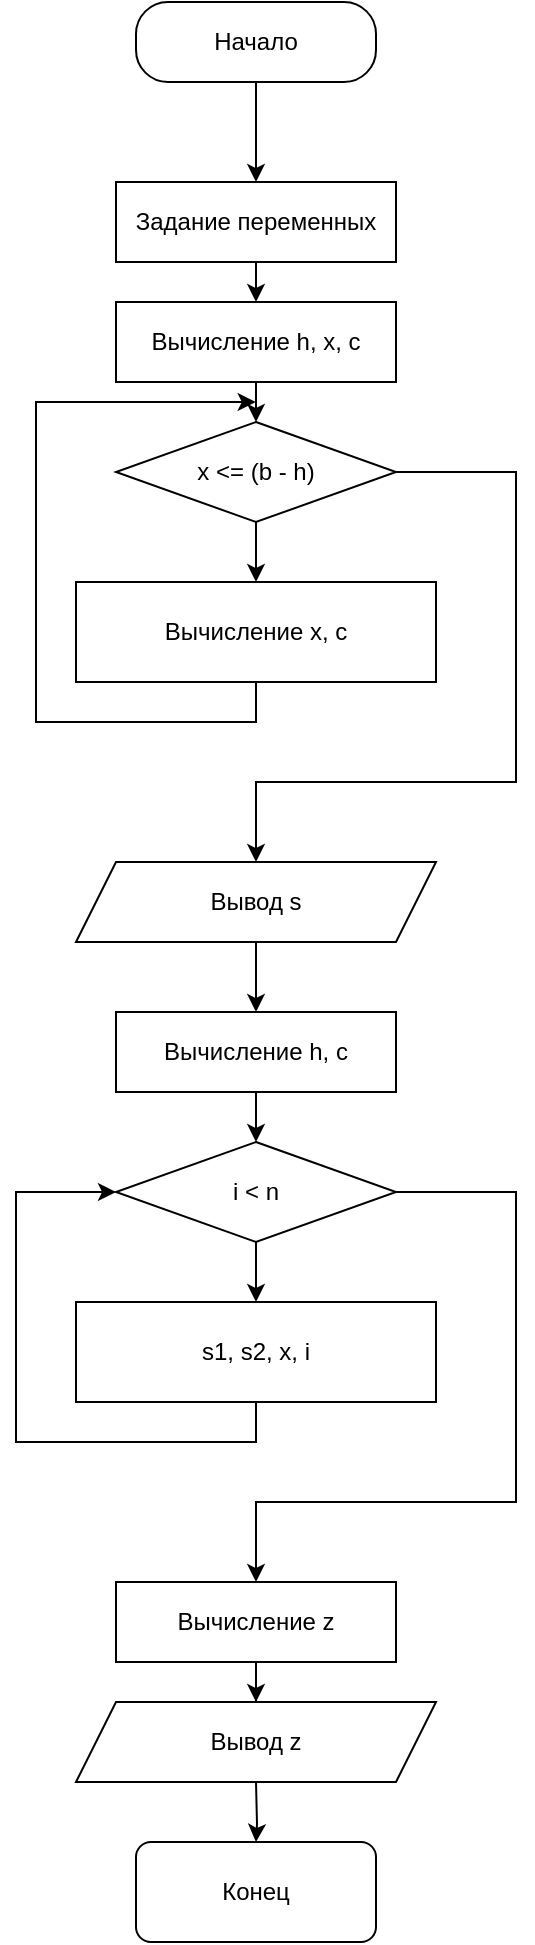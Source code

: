 <mxfile version="13.7.9" type="device" pages="2"><diagram id="C5RBs43oDa-KdzZeNtuy" name="Page-1"><mxGraphModel dx="706" dy="408" grid="1" gridSize="10" guides="1" tooltips="1" connect="1" arrows="1" fold="1" page="1" pageScale="1" pageWidth="827" pageHeight="1169" math="0" shadow="0"><root><mxCell id="WIyWlLk6GJQsqaUBKTNV-0"/><mxCell id="WIyWlLk6GJQsqaUBKTNV-1" parent="WIyWlLk6GJQsqaUBKTNV-0"/><mxCell id="KgKaX0tHlbDSTN3vhKt4-0" style="edgeStyle=orthogonalEdgeStyle;rounded=0;orthogonalLoop=1;jettySize=auto;html=1;exitX=0.5;exitY=1;exitDx=0;exitDy=0;entryX=0.5;entryY=0;entryDx=0;entryDy=0;" parent="WIyWlLk6GJQsqaUBKTNV-1" source="KgKaX0tHlbDSTN3vhKt4-1" target="KgKaX0tHlbDSTN3vhKt4-3" edge="1"><mxGeometry relative="1" as="geometry"/></mxCell><mxCell id="KgKaX0tHlbDSTN3vhKt4-1" value="Начало" style="rounded=1;whiteSpace=wrap;html=1;fontSize=12;glass=0;strokeWidth=1;shadow=0;arcSize=40;" parent="WIyWlLk6GJQsqaUBKTNV-1" vertex="1"><mxGeometry x="210" y="40" width="120" height="40" as="geometry"/></mxCell><mxCell id="KgKaX0tHlbDSTN3vhKt4-2" style="edgeStyle=orthogonalEdgeStyle;rounded=0;orthogonalLoop=1;jettySize=auto;html=1;exitX=0.5;exitY=1;exitDx=0;exitDy=0;entryX=0.5;entryY=0;entryDx=0;entryDy=0;" parent="WIyWlLk6GJQsqaUBKTNV-1" source="KgKaX0tHlbDSTN3vhKt4-3" target="KgKaX0tHlbDSTN3vhKt4-5" edge="1"><mxGeometry relative="1" as="geometry"/></mxCell><mxCell id="KgKaX0tHlbDSTN3vhKt4-3" value="Задание переменных" style="rounded=0;whiteSpace=wrap;html=1;" parent="WIyWlLk6GJQsqaUBKTNV-1" vertex="1"><mxGeometry x="200" y="130" width="140" height="40" as="geometry"/></mxCell><mxCell id="KgKaX0tHlbDSTN3vhKt4-4" style="edgeStyle=orthogonalEdgeStyle;rounded=0;orthogonalLoop=1;jettySize=auto;html=1;exitX=0.5;exitY=1;exitDx=0;exitDy=0;entryX=0.5;entryY=0;entryDx=0;entryDy=0;" parent="WIyWlLk6GJQsqaUBKTNV-1" source="KgKaX0tHlbDSTN3vhKt4-5" edge="1"><mxGeometry relative="1" as="geometry"><mxPoint x="270" y="250" as="targetPoint"/></mxGeometry></mxCell><mxCell id="KgKaX0tHlbDSTN3vhKt4-5" value="Вычисление h, x, c" style="rounded=0;whiteSpace=wrap;html=1;" parent="WIyWlLk6GJQsqaUBKTNV-1" vertex="1"><mxGeometry x="200" y="190" width="140" height="40" as="geometry"/></mxCell><mxCell id="KgKaX0tHlbDSTN3vhKt4-11" value="Конец" style="rounded=1;whiteSpace=wrap;html=1;" parent="WIyWlLk6GJQsqaUBKTNV-1" vertex="1"><mxGeometry x="210" y="960" width="120" height="50" as="geometry"/></mxCell><mxCell id="KgKaX0tHlbDSTN3vhKt4-23" style="edgeStyle=orthogonalEdgeStyle;rounded=0;orthogonalLoop=1;jettySize=auto;html=1;exitX=0.5;exitY=1;exitDx=0;exitDy=0;" parent="WIyWlLk6GJQsqaUBKTNV-1" target="KgKaX0tHlbDSTN3vhKt4-11" edge="1"><mxGeometry relative="1" as="geometry"><mxPoint x="270" y="930" as="sourcePoint"/></mxGeometry></mxCell><mxCell id="KgKaX0tHlbDSTN3vhKt4-30" style="edgeStyle=orthogonalEdgeStyle;rounded=0;orthogonalLoop=1;jettySize=auto;html=1;exitX=0.5;exitY=1;exitDx=0;exitDy=0;entryX=0.5;entryY=0;entryDx=0;entryDy=0;" parent="WIyWlLk6GJQsqaUBKTNV-1" source="KgKaX0tHlbDSTN3vhKt4-26" target="KgKaX0tHlbDSTN3vhKt4-27" edge="1"><mxGeometry relative="1" as="geometry"/></mxCell><mxCell id="KgKaX0tHlbDSTN3vhKt4-32" style="edgeStyle=orthogonalEdgeStyle;rounded=0;orthogonalLoop=1;jettySize=auto;html=1;exitX=1;exitY=0.5;exitDx=0;exitDy=0;entryX=0.5;entryY=0;entryDx=0;entryDy=0;" parent="WIyWlLk6GJQsqaUBKTNV-1" source="KgKaX0tHlbDSTN3vhKt4-26" edge="1"><mxGeometry relative="1" as="geometry"><mxPoint x="270" y="470" as="targetPoint"/><Array as="points"><mxPoint x="400" y="275"/><mxPoint x="400" y="430"/><mxPoint x="270" y="430"/></Array></mxGeometry></mxCell><mxCell id="KgKaX0tHlbDSTN3vhKt4-26" value="x &amp;lt;= (b - h)" style="rhombus;whiteSpace=wrap;html=1;" parent="WIyWlLk6GJQsqaUBKTNV-1" vertex="1"><mxGeometry x="200" y="250" width="140" height="50" as="geometry"/></mxCell><mxCell id="qTA3LuUP5K-LwDIEFDkH-0" style="edgeStyle=orthogonalEdgeStyle;rounded=0;orthogonalLoop=1;jettySize=auto;html=1;exitX=0.5;exitY=1;exitDx=0;exitDy=0;" edge="1" parent="WIyWlLk6GJQsqaUBKTNV-1" source="KgKaX0tHlbDSTN3vhKt4-27"><mxGeometry relative="1" as="geometry"><mxPoint x="269.862" y="240" as="targetPoint"/><Array as="points"><mxPoint x="270" y="400"/><mxPoint x="160" y="400"/><mxPoint x="160" y="240"/></Array></mxGeometry></mxCell><mxCell id="KgKaX0tHlbDSTN3vhKt4-27" value="Вычисление x, c" style="rounded=0;whiteSpace=wrap;html=1;" parent="WIyWlLk6GJQsqaUBKTNV-1" vertex="1"><mxGeometry x="180" y="330" width="180" height="50" as="geometry"/></mxCell><mxCell id="KgKaX0tHlbDSTN3vhKt4-43" style="edgeStyle=orthogonalEdgeStyle;rounded=0;orthogonalLoop=1;jettySize=auto;html=1;exitX=0.5;exitY=1;exitDx=0;exitDy=0;entryX=0.5;entryY=0;entryDx=0;entryDy=0;" parent="WIyWlLk6GJQsqaUBKTNV-1" source="KgKaX0tHlbDSTN3vhKt4-34" target="KgKaX0tHlbDSTN3vhKt4-42" edge="1"><mxGeometry relative="1" as="geometry"/></mxCell><mxCell id="KgKaX0tHlbDSTN3vhKt4-34" value="Вывод s" style="shape=parallelogram;perimeter=parallelogramPerimeter;whiteSpace=wrap;html=1;fixedSize=1;" parent="WIyWlLk6GJQsqaUBKTNV-1" vertex="1"><mxGeometry x="180" y="470" width="180" height="40" as="geometry"/></mxCell><mxCell id="KgKaX0tHlbDSTN3vhKt4-35" style="edgeStyle=orthogonalEdgeStyle;rounded=0;orthogonalLoop=1;jettySize=auto;html=1;exitX=0.5;exitY=1;exitDx=0;exitDy=0;entryX=0.5;entryY=0;entryDx=0;entryDy=0;" parent="WIyWlLk6GJQsqaUBKTNV-1" source="KgKaX0tHlbDSTN3vhKt4-37" target="KgKaX0tHlbDSTN3vhKt4-39" edge="1"><mxGeometry relative="1" as="geometry"/></mxCell><mxCell id="KgKaX0tHlbDSTN3vhKt4-36" style="edgeStyle=orthogonalEdgeStyle;rounded=0;orthogonalLoop=1;jettySize=auto;html=1;exitX=1;exitY=0.5;exitDx=0;exitDy=0;entryX=0.5;entryY=0;entryDx=0;entryDy=0;" parent="WIyWlLk6GJQsqaUBKTNV-1" source="KgKaX0tHlbDSTN3vhKt4-37" edge="1"><mxGeometry relative="1" as="geometry"><mxPoint x="270" y="830" as="targetPoint"/><Array as="points"><mxPoint x="400" y="635"/><mxPoint x="400" y="790"/><mxPoint x="270" y="790"/></Array></mxGeometry></mxCell><mxCell id="KgKaX0tHlbDSTN3vhKt4-37" value="i &amp;lt; n" style="rhombus;whiteSpace=wrap;html=1;" parent="WIyWlLk6GJQsqaUBKTNV-1" vertex="1"><mxGeometry x="200" y="610" width="140" height="50" as="geometry"/></mxCell><mxCell id="KgKaX0tHlbDSTN3vhKt4-38" style="edgeStyle=orthogonalEdgeStyle;rounded=0;orthogonalLoop=1;jettySize=auto;html=1;exitX=0.5;exitY=1;exitDx=0;exitDy=0;entryX=0;entryY=0.5;entryDx=0;entryDy=0;" parent="WIyWlLk6GJQsqaUBKTNV-1" source="KgKaX0tHlbDSTN3vhKt4-39" target="KgKaX0tHlbDSTN3vhKt4-37" edge="1"><mxGeometry relative="1" as="geometry"><Array as="points"><mxPoint x="270" y="760"/><mxPoint x="150" y="760"/><mxPoint x="150" y="635"/></Array></mxGeometry></mxCell><mxCell id="KgKaX0tHlbDSTN3vhKt4-39" value="s1, s2, x, i" style="rounded=0;whiteSpace=wrap;html=1;" parent="WIyWlLk6GJQsqaUBKTNV-1" vertex="1"><mxGeometry x="180" y="690" width="180" height="50" as="geometry"/></mxCell><mxCell id="KgKaX0tHlbDSTN3vhKt4-44" style="edgeStyle=orthogonalEdgeStyle;rounded=0;orthogonalLoop=1;jettySize=auto;html=1;exitX=0.5;exitY=1;exitDx=0;exitDy=0;entryX=0.5;entryY=0;entryDx=0;entryDy=0;" parent="WIyWlLk6GJQsqaUBKTNV-1" source="KgKaX0tHlbDSTN3vhKt4-42" target="KgKaX0tHlbDSTN3vhKt4-37" edge="1"><mxGeometry relative="1" as="geometry"/></mxCell><mxCell id="KgKaX0tHlbDSTN3vhKt4-42" value="Вычисление h, c" style="rounded=0;whiteSpace=wrap;html=1;" parent="WIyWlLk6GJQsqaUBKTNV-1" vertex="1"><mxGeometry x="200" y="545" width="140" height="40" as="geometry"/></mxCell><mxCell id="KgKaX0tHlbDSTN3vhKt4-47" style="edgeStyle=orthogonalEdgeStyle;rounded=0;orthogonalLoop=1;jettySize=auto;html=1;exitX=0.5;exitY=1;exitDx=0;exitDy=0;" parent="WIyWlLk6GJQsqaUBKTNV-1" source="KgKaX0tHlbDSTN3vhKt4-45" target="KgKaX0tHlbDSTN3vhKt4-46" edge="1"><mxGeometry relative="1" as="geometry"/></mxCell><mxCell id="KgKaX0tHlbDSTN3vhKt4-45" value="Вычисление z" style="rounded=0;whiteSpace=wrap;html=1;" parent="WIyWlLk6GJQsqaUBKTNV-1" vertex="1"><mxGeometry x="200" y="830" width="140" height="40" as="geometry"/></mxCell><mxCell id="KgKaX0tHlbDSTN3vhKt4-46" value="Вывод z" style="shape=parallelogram;perimeter=parallelogramPerimeter;whiteSpace=wrap;html=1;fixedSize=1;" parent="WIyWlLk6GJQsqaUBKTNV-1" vertex="1"><mxGeometry x="180" y="890" width="180" height="40" as="geometry"/></mxCell></root></mxGraphModel></diagram><diagram id="z96ca8tXJSkmGW3gj5hB" name="Страница 2"><mxGraphModel dx="1851" dy="592" grid="1" gridSize="10" guides="1" tooltips="1" connect="1" arrows="1" fold="1" page="1" pageScale="1" pageWidth="827" pageHeight="1169" math="0" shadow="0"><root><mxCell id="DxY8And_FMbXWEw6TL_3-0"/><mxCell id="DxY8And_FMbXWEw6TL_3-1" parent="DxY8And_FMbXWEw6TL_3-0"/><mxCell id="uXRw4uNYRFUVODU_zRel-0" style="edgeStyle=orthogonalEdgeStyle;rounded=0;orthogonalLoop=1;jettySize=auto;html=1;exitX=0.5;exitY=1;exitDx=0;exitDy=0;entryX=0.5;entryY=0;entryDx=0;entryDy=0;" parent="DxY8And_FMbXWEw6TL_3-1" source="uXRw4uNYRFUVODU_zRel-1" target="uXRw4uNYRFUVODU_zRel-3" edge="1"><mxGeometry relative="1" as="geometry"/></mxCell><mxCell id="uXRw4uNYRFUVODU_zRel-1" value="Начало" style="rounded=1;whiteSpace=wrap;html=1;fontSize=12;glass=0;strokeWidth=1;shadow=0;arcSize=40;" parent="DxY8And_FMbXWEw6TL_3-1" vertex="1"><mxGeometry x="210" y="40" width="120" height="40" as="geometry"/></mxCell><mxCell id="uXRw4uNYRFUVODU_zRel-2" style="edgeStyle=orthogonalEdgeStyle;rounded=0;orthogonalLoop=1;jettySize=auto;html=1;exitX=0.5;exitY=1;exitDx=0;exitDy=0;entryX=0.5;entryY=0;entryDx=0;entryDy=0;" parent="DxY8And_FMbXWEw6TL_3-1" source="uXRw4uNYRFUVODU_zRel-3" edge="1"><mxGeometry relative="1" as="geometry"><mxPoint x="270" y="190" as="targetPoint"/></mxGeometry></mxCell><mxCell id="uXRw4uNYRFUVODU_zRel-3" value="Задание переменных" style="rounded=0;whiteSpace=wrap;html=1;" parent="DxY8And_FMbXWEw6TL_3-1" vertex="1"><mxGeometry x="200" y="130" width="140" height="40" as="geometry"/></mxCell><mxCell id="uXRw4uNYRFUVODU_zRel-6" value="Конец" style="rounded=1;whiteSpace=wrap;html=1;" parent="DxY8And_FMbXWEw6TL_3-1" vertex="1"><mxGeometry x="210" y="1160" width="120" height="50" as="geometry"/></mxCell><mxCell id="uXRw4uNYRFUVODU_zRel-7" style="edgeStyle=orthogonalEdgeStyle;rounded=0;orthogonalLoop=1;jettySize=auto;html=1;exitX=0.5;exitY=1;exitDx=0;exitDy=0;" parent="DxY8And_FMbXWEw6TL_3-1" target="uXRw4uNYRFUVODU_zRel-6" edge="1"><mxGeometry relative="1" as="geometry"><mxPoint x="270" y="1130" as="sourcePoint"/></mxGeometry></mxCell><mxCell id="uXRw4uNYRFUVODU_zRel-8" style="edgeStyle=orthogonalEdgeStyle;rounded=0;orthogonalLoop=1;jettySize=auto;html=1;exitX=0.5;exitY=1;exitDx=0;exitDy=0;entryX=0.5;entryY=0;entryDx=0;entryDy=0;" parent="DxY8And_FMbXWEw6TL_3-1" source="uXRw4uNYRFUVODU_zRel-10" target="uXRw4uNYRFUVODU_zRel-12" edge="1"><mxGeometry relative="1" as="geometry"/></mxCell><mxCell id="uXRw4uNYRFUVODU_zRel-9" style="edgeStyle=orthogonalEdgeStyle;rounded=0;orthogonalLoop=1;jettySize=auto;html=1;exitX=1;exitY=0.5;exitDx=0;exitDy=0;entryX=0.5;entryY=0;entryDx=0;entryDy=0;" parent="DxY8And_FMbXWEw6TL_3-1" source="uXRw4uNYRFUVODU_zRel-10" edge="1"><mxGeometry relative="1" as="geometry"><mxPoint x="270" y="629" as="targetPoint"/><Array as="points"><mxPoint x="400" y="434"/><mxPoint x="400" y="589"/><mxPoint x="270" y="589"/></Array></mxGeometry></mxCell><mxCell id="uXRw4uNYRFUVODU_zRel-10" value="abs(x1 - x) &amp;gt; e" style="rhombus;whiteSpace=wrap;html=1;" parent="DxY8And_FMbXWEw6TL_3-1" vertex="1"><mxGeometry x="200" y="409" width="140" height="50" as="geometry"/></mxCell><mxCell id="uXRw4uNYRFUVODU_zRel-11" style="edgeStyle=orthogonalEdgeStyle;rounded=0;orthogonalLoop=1;jettySize=auto;html=1;exitX=0.5;exitY=1;exitDx=0;exitDy=0;entryX=0;entryY=0.5;entryDx=0;entryDy=0;" parent="DxY8And_FMbXWEw6TL_3-1" source="uXRw4uNYRFUVODU_zRel-12" target="uXRw4uNYRFUVODU_zRel-10" edge="1"><mxGeometry relative="1" as="geometry"><Array as="points"><mxPoint x="270" y="559"/><mxPoint x="150" y="559"/><mxPoint x="150" y="434"/></Array></mxGeometry></mxCell><mxCell id="uXRw4uNYRFUVODU_zRel-12" value="Вычисление x, x1" style="rounded=0;whiteSpace=wrap;html=1;" parent="DxY8And_FMbXWEw6TL_3-1" vertex="1"><mxGeometry x="180" y="489" width="180" height="50" as="geometry"/></mxCell><mxCell id="uXRw4uNYRFUVODU_zRel-14" value="Вывод x1" style="shape=parallelogram;perimeter=parallelogramPerimeter;whiteSpace=wrap;html=1;fixedSize=1;" parent="DxY8And_FMbXWEw6TL_3-1" vertex="1"><mxGeometry x="180" y="629" width="180" height="40" as="geometry"/></mxCell><mxCell id="uXRw4uNYRFUVODU_zRel-15" style="edgeStyle=orthogonalEdgeStyle;rounded=0;orthogonalLoop=1;jettySize=auto;html=1;exitX=0.5;exitY=1;exitDx=0;exitDy=0;entryX=0.5;entryY=0;entryDx=0;entryDy=0;" parent="DxY8And_FMbXWEw6TL_3-1" source="uXRw4uNYRFUVODU_zRel-17" target="uXRw4uNYRFUVODU_zRel-19" edge="1"><mxGeometry relative="1" as="geometry"/></mxCell><mxCell id="CpWqVQA69DPETjUzp26V-1" style="edgeStyle=orthogonalEdgeStyle;rounded=0;orthogonalLoop=1;jettySize=auto;html=1;exitX=1;exitY=0.5;exitDx=0;exitDy=0;entryX=0.5;entryY=0;entryDx=0;entryDy=0;" parent="DxY8And_FMbXWEw6TL_3-1" source="uXRw4uNYRFUVODU_zRel-17" edge="1"><mxGeometry relative="1" as="geometry"><mxPoint x="270" y="1090" as="targetPoint"/><Array as="points"><mxPoint x="600" y="719"/><mxPoint x="600" y="1070"/><mxPoint x="270" y="1070"/></Array></mxGeometry></mxCell><mxCell id="uXRw4uNYRFUVODU_zRel-17" value="abs(a - b) &amp;gt; 2 * e" style="rhombus;whiteSpace=wrap;html=1;" parent="DxY8And_FMbXWEw6TL_3-1" vertex="1"><mxGeometry x="200" y="694" width="140" height="50" as="geometry"/></mxCell><mxCell id="uXRw4uNYRFUVODU_zRel-58" style="edgeStyle=orthogonalEdgeStyle;rounded=0;orthogonalLoop=1;jettySize=auto;html=1;exitX=0.5;exitY=1;exitDx=0;exitDy=0;entryX=0.5;entryY=0;entryDx=0;entryDy=0;" parent="DxY8And_FMbXWEw6TL_3-1" source="uXRw4uNYRFUVODU_zRel-19" target="uXRw4uNYRFUVODU_zRel-50" edge="1"><mxGeometry relative="1" as="geometry"/></mxCell><mxCell id="uXRw4uNYRFUVODU_zRel-19" value="Вычисление x" style="rounded=0;whiteSpace=wrap;html=1;" parent="DxY8And_FMbXWEw6TL_3-1" vertex="1"><mxGeometry x="180" y="774" width="180" height="50" as="geometry"/></mxCell><mxCell id="uXRw4uNYRFUVODU_zRel-20" style="edgeStyle=orthogonalEdgeStyle;rounded=0;orthogonalLoop=1;jettySize=auto;html=1;exitX=0.5;exitY=1;exitDx=0;exitDy=0;entryX=0.5;entryY=0;entryDx=0;entryDy=0;" parent="DxY8And_FMbXWEw6TL_3-1" target="uXRw4uNYRFUVODU_zRel-17" edge="1"><mxGeometry relative="1" as="geometry"><mxPoint x="270" y="669" as="sourcePoint"/></mxGeometry></mxCell><mxCell id="uXRw4uNYRFUVODU_zRel-22" style="edgeStyle=orthogonalEdgeStyle;rounded=0;orthogonalLoop=1;jettySize=auto;html=1;exitX=0.5;exitY=1;exitDx=0;exitDy=0;" parent="DxY8And_FMbXWEw6TL_3-1" target="uXRw4uNYRFUVODU_zRel-24" edge="1"><mxGeometry relative="1" as="geometry"><mxPoint x="270" y="1070" as="sourcePoint"/></mxGeometry></mxCell><mxCell id="uXRw4uNYRFUVODU_zRel-24" value="Вывод x" style="shape=parallelogram;perimeter=parallelogramPerimeter;whiteSpace=wrap;html=1;fixedSize=1;" parent="DxY8And_FMbXWEw6TL_3-1" vertex="1"><mxGeometry x="180" y="1090" width="180" height="40" as="geometry"/></mxCell><mxCell id="uXRw4uNYRFUVODU_zRel-28" style="edgeStyle=orthogonalEdgeStyle;rounded=0;orthogonalLoop=1;jettySize=auto;html=1;exitX=1;exitY=0.5;exitDx=0;exitDy=0;entryX=0.5;entryY=0;entryDx=0;entryDy=0;" parent="DxY8And_FMbXWEw6TL_3-1" source="uXRw4uNYRFUVODU_zRel-25" target="uXRw4uNYRFUVODU_zRel-27" edge="1"><mxGeometry relative="1" as="geometry"/></mxCell><mxCell id="uXRw4uNYRFUVODU_zRel-33" style="edgeStyle=orthogonalEdgeStyle;rounded=0;orthogonalLoop=1;jettySize=auto;html=1;exitX=0;exitY=0.5;exitDx=0;exitDy=0;entryX=0.5;entryY=0;entryDx=0;entryDy=0;" parent="DxY8And_FMbXWEw6TL_3-1" source="uXRw4uNYRFUVODU_zRel-25" target="uXRw4uNYRFUVODU_zRel-32" edge="1"><mxGeometry relative="1" as="geometry"/></mxCell><mxCell id="uXRw4uNYRFUVODU_zRel-25" value="(exp(x) -3 - (1/x)) * (exp(x) + (1/pow(x,2)))&amp;gt;0" style="rhombus;whiteSpace=wrap;html=1;" parent="DxY8And_FMbXWEw6TL_3-1" vertex="1"><mxGeometry x="165" y="190" width="210" height="100" as="geometry"/></mxCell><mxCell id="uXRw4uNYRFUVODU_zRel-27" value="x1 = a" style="rounded=0;whiteSpace=wrap;html=1;" parent="DxY8And_FMbXWEw6TL_3-1" vertex="1"><mxGeometry x="400" y="280" width="180" height="50" as="geometry"/></mxCell><mxCell id="uXRw4uNYRFUVODU_zRel-29" value="да" style="text;html=1;strokeColor=none;fillColor=none;align=center;verticalAlign=middle;whiteSpace=wrap;rounded=0;" parent="DxY8And_FMbXWEw6TL_3-1" vertex="1"><mxGeometry x="380" y="220" width="40" height="20" as="geometry"/></mxCell><mxCell id="uXRw4uNYRFUVODU_zRel-31" value="нет" style="text;html=1;strokeColor=none;fillColor=none;align=center;verticalAlign=middle;whiteSpace=wrap;rounded=0;" parent="DxY8And_FMbXWEw6TL_3-1" vertex="1"><mxGeometry x="110" y="220" width="40" height="20" as="geometry"/></mxCell><mxCell id="uXRw4uNYRFUVODU_zRel-32" value="x1 = b" style="rounded=0;whiteSpace=wrap;html=1;" parent="DxY8And_FMbXWEw6TL_3-1" vertex="1"><mxGeometry x="10" y="280" width="180" height="50" as="geometry"/></mxCell><mxCell id="uXRw4uNYRFUVODU_zRel-34" value="" style="endArrow=none;html=1;entryX=0.5;entryY=1;entryDx=0;entryDy=0;" parent="DxY8And_FMbXWEw6TL_3-1" target="uXRw4uNYRFUVODU_zRel-27" edge="1"><mxGeometry width="50" height="50" relative="1" as="geometry"><mxPoint x="270" y="360" as="sourcePoint"/><mxPoint x="440" y="480" as="targetPoint"/><Array as="points"><mxPoint x="490" y="360"/></Array></mxGeometry></mxCell><mxCell id="uXRw4uNYRFUVODU_zRel-36" value="" style="endArrow=none;html=1;entryX=0.5;entryY=1;entryDx=0;entryDy=0;" parent="DxY8And_FMbXWEw6TL_3-1" target="uXRw4uNYRFUVODU_zRel-32" edge="1"><mxGeometry width="50" height="50" relative="1" as="geometry"><mxPoint x="270" y="360" as="sourcePoint"/><mxPoint x="440" y="480" as="targetPoint"/><Array as="points"><mxPoint x="100" y="360"/></Array></mxGeometry></mxCell><mxCell id="uXRw4uNYRFUVODU_zRel-37" value="&lt;font style=&quot;font-size: 72px&quot; face=&quot;Comic Sans MS&quot;&gt;.&lt;/font&gt;" style="text;html=1;strokeColor=none;fillColor=none;align=center;verticalAlign=middle;whiteSpace=wrap;rounded=0;" parent="DxY8And_FMbXWEw6TL_3-1" vertex="1"><mxGeometry x="250" y="320" width="40" height="20" as="geometry"/></mxCell><mxCell id="uXRw4uNYRFUVODU_zRel-47" value="" style="endArrow=classic;html=1;entryX=0.5;entryY=0;entryDx=0;entryDy=0;" parent="DxY8And_FMbXWEw6TL_3-1" target="uXRw4uNYRFUVODU_zRel-10" edge="1"><mxGeometry width="50" height="50" relative="1" as="geometry"><mxPoint x="270" y="360" as="sourcePoint"/><mxPoint x="440" y="380" as="targetPoint"/></mxGeometry></mxCell><mxCell id="uXRw4uNYRFUVODU_zRel-48" style="edgeStyle=orthogonalEdgeStyle;rounded=0;orthogonalLoop=1;jettySize=auto;html=1;exitX=1;exitY=0.5;exitDx=0;exitDy=0;entryX=0.5;entryY=0;entryDx=0;entryDy=0;" parent="DxY8And_FMbXWEw6TL_3-1" source="uXRw4uNYRFUVODU_zRel-50" target="uXRw4uNYRFUVODU_zRel-51" edge="1"><mxGeometry relative="1" as="geometry"/></mxCell><mxCell id="uXRw4uNYRFUVODU_zRel-49" style="edgeStyle=orthogonalEdgeStyle;rounded=0;orthogonalLoop=1;jettySize=auto;html=1;exitX=0;exitY=0.5;exitDx=0;exitDy=0;entryX=0.5;entryY=0;entryDx=0;entryDy=0;" parent="DxY8And_FMbXWEw6TL_3-1" source="uXRw4uNYRFUVODU_zRel-50" target="uXRw4uNYRFUVODU_zRel-54" edge="1"><mxGeometry relative="1" as="geometry"/></mxCell><mxCell id="uXRw4uNYRFUVODU_zRel-50" value="(exp(a) - 3 - (1 / a)) * ((exp(b) - 3&lt;br&gt;&amp;nbsp;- (1 / b))) &amp;lt;= 0" style="rhombus;whiteSpace=wrap;html=1;" parent="DxY8And_FMbXWEw6TL_3-1" vertex="1"><mxGeometry x="165" y="840" width="210" height="100" as="geometry"/></mxCell><mxCell id="uXRw4uNYRFUVODU_zRel-51" value="b = x" style="rounded=0;whiteSpace=wrap;html=1;" parent="DxY8And_FMbXWEw6TL_3-1" vertex="1"><mxGeometry x="400" y="930" width="180" height="50" as="geometry"/></mxCell><mxCell id="uXRw4uNYRFUVODU_zRel-52" value="да" style="text;html=1;strokeColor=none;fillColor=none;align=center;verticalAlign=middle;whiteSpace=wrap;rounded=0;" parent="DxY8And_FMbXWEw6TL_3-1" vertex="1"><mxGeometry x="380" y="870" width="40" height="20" as="geometry"/></mxCell><mxCell id="uXRw4uNYRFUVODU_zRel-53" value="нет" style="text;html=1;strokeColor=none;fillColor=none;align=center;verticalAlign=middle;whiteSpace=wrap;rounded=0;" parent="DxY8And_FMbXWEw6TL_3-1" vertex="1"><mxGeometry x="110" y="870" width="40" height="20" as="geometry"/></mxCell><mxCell id="uXRw4uNYRFUVODU_zRel-54" value="a = x" style="rounded=0;whiteSpace=wrap;html=1;" parent="DxY8And_FMbXWEw6TL_3-1" vertex="1"><mxGeometry x="10" y="930" width="180" height="50" as="geometry"/></mxCell><mxCell id="uXRw4uNYRFUVODU_zRel-55" value="" style="endArrow=none;html=1;entryX=0.5;entryY=1;entryDx=0;entryDy=0;" parent="DxY8And_FMbXWEw6TL_3-1" target="uXRw4uNYRFUVODU_zRel-51" edge="1"><mxGeometry width="50" height="50" relative="1" as="geometry"><mxPoint x="270" y="1010" as="sourcePoint"/><mxPoint x="440" y="1130" as="targetPoint"/><Array as="points"><mxPoint x="490" y="1010"/></Array></mxGeometry></mxCell><mxCell id="uXRw4uNYRFUVODU_zRel-56" value="" style="endArrow=none;html=1;entryX=0.5;entryY=1;entryDx=0;entryDy=0;" parent="DxY8And_FMbXWEw6TL_3-1" target="uXRw4uNYRFUVODU_zRel-54" edge="1"><mxGeometry width="50" height="50" relative="1" as="geometry"><mxPoint x="270" y="1010" as="sourcePoint"/><mxPoint x="440" y="1130" as="targetPoint"/><Array as="points"><mxPoint x="100" y="1010"/></Array></mxGeometry></mxCell><mxCell id="CpWqVQA69DPETjUzp26V-0" style="edgeStyle=orthogonalEdgeStyle;rounded=0;orthogonalLoop=1;jettySize=auto;html=1;entryX=0;entryY=0.5;entryDx=0;entryDy=0;" parent="DxY8And_FMbXWEw6TL_3-1" target="uXRw4uNYRFUVODU_zRel-17" edge="1"><mxGeometry relative="1" as="geometry"><mxPoint x="270" y="1010" as="sourcePoint"/><Array as="points"><mxPoint x="270" y="1040"/><mxPoint x="-10" y="1040"/><mxPoint x="-10" y="719"/></Array></mxGeometry></mxCell><mxCell id="uXRw4uNYRFUVODU_zRel-57" value="&lt;font style=&quot;font-size: 72px&quot; face=&quot;Comic Sans MS&quot;&gt;.&lt;/font&gt;" style="text;html=1;strokeColor=none;fillColor=none;align=center;verticalAlign=middle;whiteSpace=wrap;rounded=0;" parent="DxY8And_FMbXWEw6TL_3-1" vertex="1"><mxGeometry x="250" y="970" width="40" height="20" as="geometry"/></mxCell></root></mxGraphModel></diagram></mxfile>